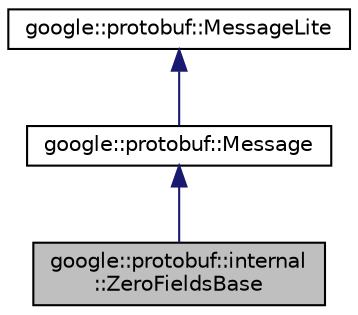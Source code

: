 digraph "google::protobuf::internal::ZeroFieldsBase"
{
 // LATEX_PDF_SIZE
  edge [fontname="Helvetica",fontsize="10",labelfontname="Helvetica",labelfontsize="10"];
  node [fontname="Helvetica",fontsize="10",shape=record];
  Node1 [label="google::protobuf::internal\l::ZeroFieldsBase",height=0.2,width=0.4,color="black", fillcolor="grey75", style="filled", fontcolor="black",tooltip=" "];
  Node2 -> Node1 [dir="back",color="midnightblue",fontsize="10",style="solid",fontname="Helvetica"];
  Node2 [label="google::protobuf::Message",height=0.2,width=0.4,color="black", fillcolor="white", style="filled",URL="$classgoogle_1_1protobuf_1_1Message.html",tooltip=" "];
  Node3 -> Node2 [dir="back",color="midnightblue",fontsize="10",style="solid",fontname="Helvetica"];
  Node3 [label="google::protobuf::MessageLite",height=0.2,width=0.4,color="black", fillcolor="white", style="filled",URL="$classgoogle_1_1protobuf_1_1MessageLite.html",tooltip=" "];
}
